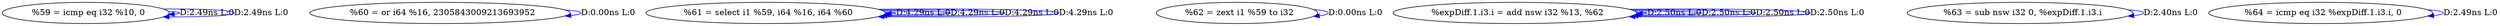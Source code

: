 digraph {
Node0x311d6c0[label="  %59 = icmp eq i32 %10, 0"];
Node0x311d6c0 -> Node0x311d6c0[label="D:2.49ns L:0",color=blue];
Node0x311d6c0 -> Node0x311d6c0[label="D:2.49ns L:0",color=blue];
Node0x311d7a0[label="  %60 = or i64 %16, 2305843009213693952"];
Node0x311d7a0 -> Node0x311d7a0[label="D:0.00ns L:0",color=blue];
Node0x311d880[label="  %61 = select i1 %59, i64 %16, i64 %60"];
Node0x311d880 -> Node0x311d880[label="D:4.29ns L:0",color=blue];
Node0x311d880 -> Node0x311d880[label="D:4.29ns L:0",color=blue];
Node0x311d880 -> Node0x311d880[label="D:4.29ns L:0",color=blue];
Node0x311d880 -> Node0x311d880[label="D:4.29ns L:0",color=blue];
Node0x311d960[label="  %62 = zext i1 %59 to i32"];
Node0x311d960 -> Node0x311d960[label="D:0.00ns L:0",color=blue];
Node0x311da40[label="  %expDiff.1.i3.i = add nsw i32 %13, %62"];
Node0x311da40 -> Node0x311da40[label="D:2.50ns L:0",color=blue];
Node0x311da40 -> Node0x311da40[label="D:2.50ns L:0",color=blue];
Node0x311da40 -> Node0x311da40[label="D:2.50ns L:0",color=blue];
Node0x311da40 -> Node0x311da40[label="D:2.50ns L:0",color=blue];
Node0x311db20[label="  %63 = sub nsw i32 0, %expDiff.1.i3.i"];
Node0x311db20 -> Node0x311db20[label="D:2.40ns L:0",color=blue];
Node0x311dc00[label="  %64 = icmp eq i32 %expDiff.1.i3.i, 0"];
Node0x311dc00 -> Node0x311dc00[label="D:2.49ns L:0",color=blue];
}
